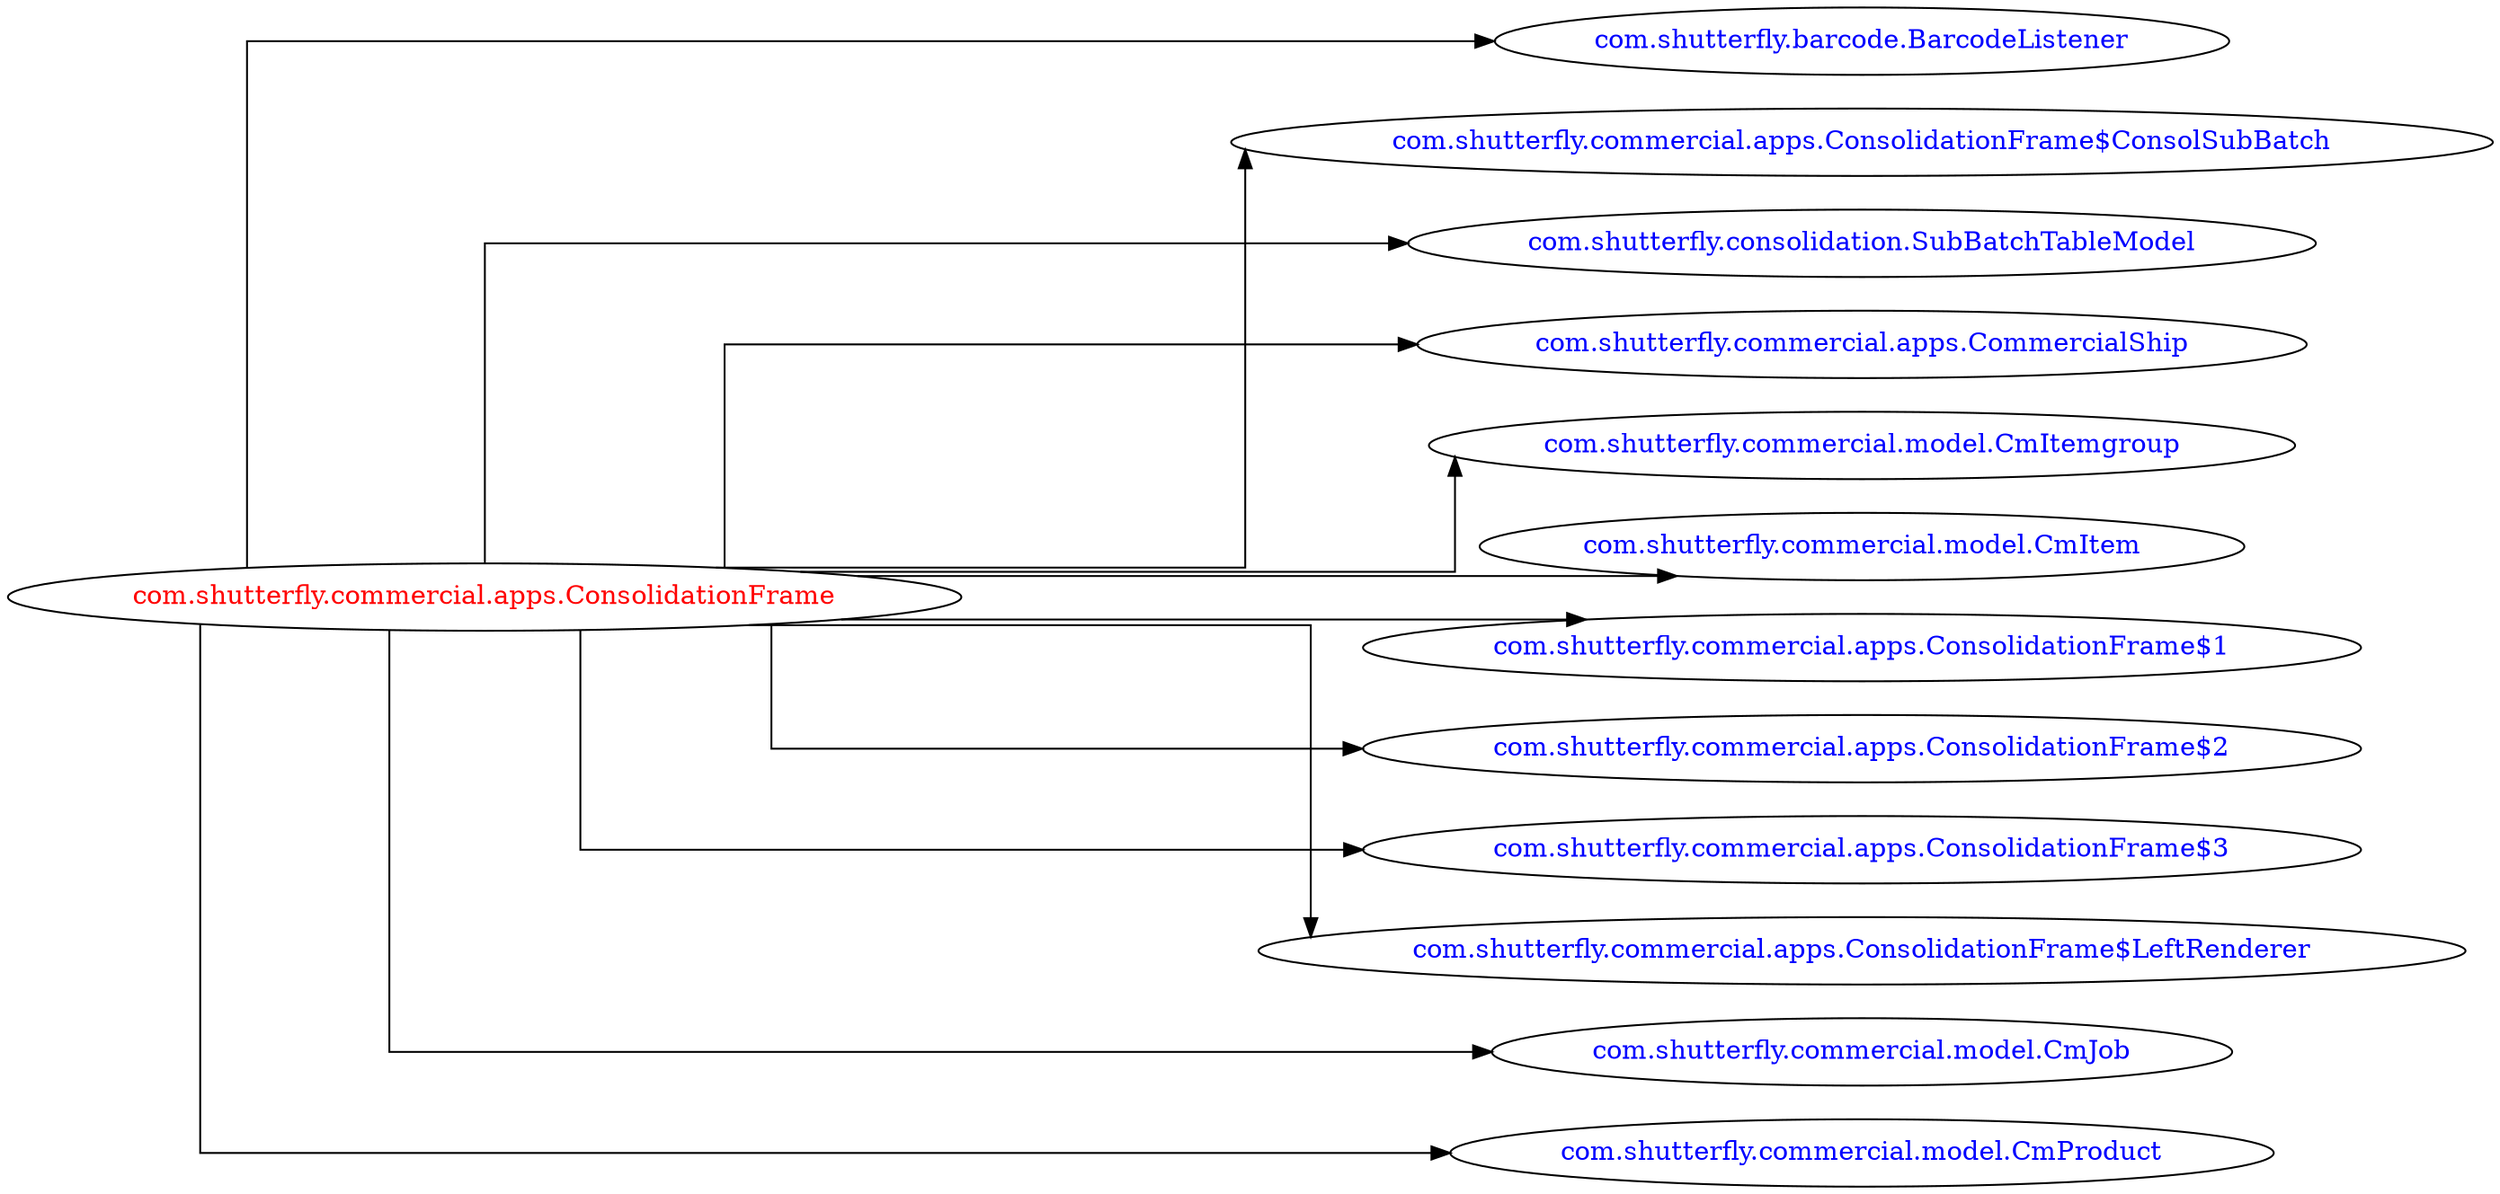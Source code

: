 digraph dependencyGraph {
 concentrate=true;
 ranksep="2.0";
 rankdir="LR"; 
 splines="ortho";
"com.shutterfly.commercial.apps.ConsolidationFrame" [fontcolor="red"];
"com.shutterfly.barcode.BarcodeListener" [ fontcolor="blue" ];
"com.shutterfly.commercial.apps.ConsolidationFrame"->"com.shutterfly.barcode.BarcodeListener";
"com.shutterfly.commercial.apps.ConsolidationFrame$ConsolSubBatch" [ fontcolor="blue" ];
"com.shutterfly.commercial.apps.ConsolidationFrame"->"com.shutterfly.commercial.apps.ConsolidationFrame$ConsolSubBatch";
"com.shutterfly.consolidation.SubBatchTableModel" [ fontcolor="blue" ];
"com.shutterfly.commercial.apps.ConsolidationFrame"->"com.shutterfly.consolidation.SubBatchTableModel";
"com.shutterfly.commercial.apps.CommercialShip" [ fontcolor="blue" ];
"com.shutterfly.commercial.apps.ConsolidationFrame"->"com.shutterfly.commercial.apps.CommercialShip";
"com.shutterfly.commercial.model.CmItemgroup" [ fontcolor="blue" ];
"com.shutterfly.commercial.apps.ConsolidationFrame"->"com.shutterfly.commercial.model.CmItemgroup";
"com.shutterfly.commercial.model.CmItem" [ fontcolor="blue" ];
"com.shutterfly.commercial.apps.ConsolidationFrame"->"com.shutterfly.commercial.model.CmItem";
"com.shutterfly.commercial.apps.ConsolidationFrame$1" [ fontcolor="blue" ];
"com.shutterfly.commercial.apps.ConsolidationFrame"->"com.shutterfly.commercial.apps.ConsolidationFrame$1";
"com.shutterfly.commercial.apps.ConsolidationFrame$2" [ fontcolor="blue" ];
"com.shutterfly.commercial.apps.ConsolidationFrame"->"com.shutterfly.commercial.apps.ConsolidationFrame$2";
"com.shutterfly.commercial.apps.ConsolidationFrame$3" [ fontcolor="blue" ];
"com.shutterfly.commercial.apps.ConsolidationFrame"->"com.shutterfly.commercial.apps.ConsolidationFrame$3";
"com.shutterfly.commercial.apps.ConsolidationFrame$LeftRenderer" [ fontcolor="blue" ];
"com.shutterfly.commercial.apps.ConsolidationFrame"->"com.shutterfly.commercial.apps.ConsolidationFrame$LeftRenderer";
"com.shutterfly.commercial.model.CmJob" [ fontcolor="blue" ];
"com.shutterfly.commercial.apps.ConsolidationFrame"->"com.shutterfly.commercial.model.CmJob";
"com.shutterfly.commercial.model.CmProduct" [ fontcolor="blue" ];
"com.shutterfly.commercial.apps.ConsolidationFrame"->"com.shutterfly.commercial.model.CmProduct";
}